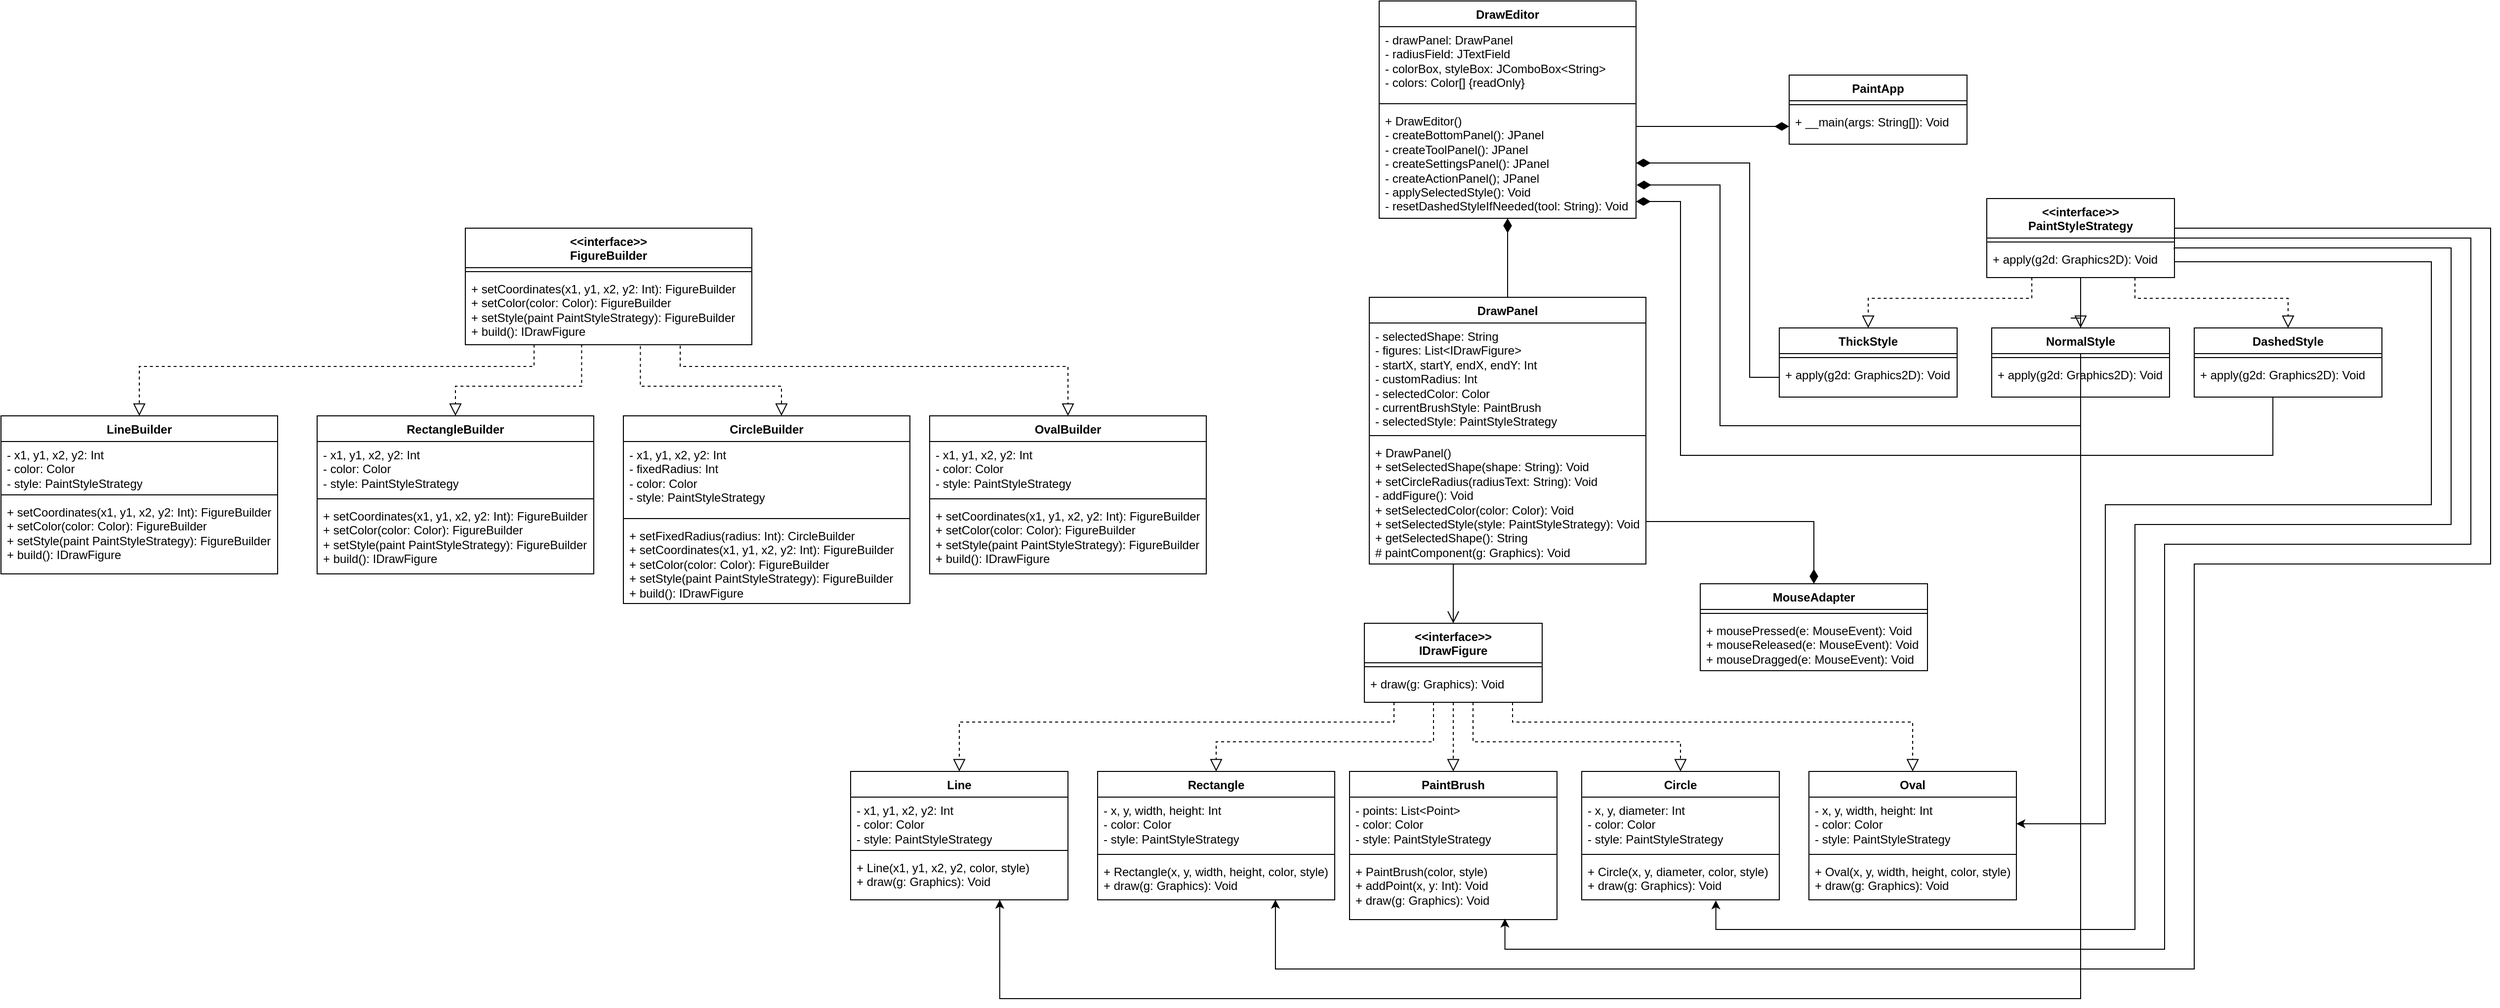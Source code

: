 <mxfile version="26.1.1">
  <diagram name="Page-1" id="bhdjwHQwWZ2KyJyDT0jV">
    <mxGraphModel dx="3033" dy="2291" grid="1" gridSize="10" guides="1" tooltips="1" connect="1" arrows="1" fold="1" page="1" pageScale="1" pageWidth="850" pageHeight="1100" background="none" math="0" shadow="0">
      <root>
        <mxCell id="0" />
        <mxCell id="1" parent="0" />
        <mxCell id="tiHIsYkmhOJf6O4F-qdP-38" style="edgeStyle=orthogonalEdgeStyle;rounded=0;orthogonalLoop=1;jettySize=auto;html=1;entryX=0.5;entryY=0;entryDx=0;entryDy=0;endArrow=none;endFill=1;endSize=12;startSize=12;startFill=1;startArrow=diamondThin;" parent="1" source="tiHIsYkmhOJf6O4F-qdP-1" target="tiHIsYkmhOJf6O4F-qdP-5" edge="1">
          <mxGeometry relative="1" as="geometry" />
        </mxCell>
        <mxCell id="r1LI-J7ZDgZvei0jcfJr-60" style="edgeStyle=orthogonalEdgeStyle;rounded=0;orthogonalLoop=1;jettySize=auto;html=1;entryX=0;entryY=0.5;entryDx=0;entryDy=0;endArrow=diamondThin;endFill=1;endSize=12;" edge="1" parent="1" source="tiHIsYkmhOJf6O4F-qdP-1" target="r1LI-J7ZDgZvei0jcfJr-59">
          <mxGeometry relative="1" as="geometry">
            <Array as="points">
              <mxPoint x="500" y="37" />
              <mxPoint x="500" y="37" />
            </Array>
          </mxGeometry>
        </mxCell>
        <mxCell id="tiHIsYkmhOJf6O4F-qdP-1" value="DrawEditor" style="swimlane;fontStyle=1;align=center;verticalAlign=top;childLayout=stackLayout;horizontal=1;startSize=26;horizontalStack=0;resizeParent=1;resizeParentMax=0;resizeLast=0;collapsible=1;marginBottom=0;whiteSpace=wrap;html=1;" parent="1" vertex="1">
          <mxGeometry x="205" y="-90" width="260" height="220" as="geometry" />
        </mxCell>
        <mxCell id="tiHIsYkmhOJf6O4F-qdP-2" value="- drawPanel: DrawPanel&lt;div&gt;- radiusField: JTextField&lt;/div&gt;&lt;div&gt;- colorBox, styleBox: JComboBox&amp;lt;String&amp;gt;&lt;/div&gt;&lt;div&gt;- colors: Color[] {readOnly}&lt;/div&gt;" style="text;strokeColor=none;fillColor=none;align=left;verticalAlign=top;spacingLeft=4;spacingRight=4;overflow=hidden;rotatable=0;points=[[0,0.5],[1,0.5]];portConstraint=eastwest;whiteSpace=wrap;html=1;" parent="tiHIsYkmhOJf6O4F-qdP-1" vertex="1">
          <mxGeometry y="26" width="260" height="74" as="geometry" />
        </mxCell>
        <mxCell id="tiHIsYkmhOJf6O4F-qdP-3" value="" style="line;strokeWidth=1;fillColor=none;align=left;verticalAlign=middle;spacingTop=-1;spacingLeft=3;spacingRight=3;rotatable=0;labelPosition=right;points=[];portConstraint=eastwest;strokeColor=inherit;" parent="tiHIsYkmhOJf6O4F-qdP-1" vertex="1">
          <mxGeometry y="100" width="260" height="8" as="geometry" />
        </mxCell>
        <mxCell id="tiHIsYkmhOJf6O4F-qdP-4" value="+ DrawEditor()&lt;div&gt;- createBottomPanel(): JPanel&lt;/div&gt;&lt;div&gt;- createToolPanel(): JPanel&lt;/div&gt;&lt;div&gt;- createSettingsPanel(): JPanel&lt;/div&gt;&lt;div&gt;- createActionPanel(); JPanel&lt;/div&gt;&lt;div&gt;- applySelectedStyle(): Void&lt;/div&gt;&lt;div&gt;- resetDashedStyleIfNeeded(tool: String): Void&lt;/div&gt;" style="text;strokeColor=none;fillColor=none;align=left;verticalAlign=top;spacingLeft=4;spacingRight=4;overflow=hidden;rotatable=0;points=[[0,0.5],[1,0.5]];portConstraint=eastwest;whiteSpace=wrap;html=1;" parent="tiHIsYkmhOJf6O4F-qdP-1" vertex="1">
          <mxGeometry y="108" width="260" height="112" as="geometry" />
        </mxCell>
        <mxCell id="tiHIsYkmhOJf6O4F-qdP-41" style="edgeStyle=orthogonalEdgeStyle;rounded=0;orthogonalLoop=1;jettySize=auto;html=1;entryX=0.5;entryY=0;entryDx=0;entryDy=0;endSize=10;endArrow=open;endFill=0;" parent="1" source="tiHIsYkmhOJf6O4F-qdP-5" target="tiHIsYkmhOJf6O4F-qdP-14" edge="1">
          <mxGeometry relative="1" as="geometry">
            <Array as="points">
              <mxPoint x="280" y="520" />
              <mxPoint x="280" y="520" />
            </Array>
          </mxGeometry>
        </mxCell>
        <mxCell id="tiHIsYkmhOJf6O4F-qdP-5" value="DrawPanel" style="swimlane;fontStyle=1;align=center;verticalAlign=top;childLayout=stackLayout;horizontal=1;startSize=26;horizontalStack=0;resizeParent=1;resizeParentMax=0;resizeLast=0;collapsible=1;marginBottom=0;whiteSpace=wrap;html=1;" parent="1" vertex="1">
          <mxGeometry x="195" y="210" width="280" height="270" as="geometry" />
        </mxCell>
        <mxCell id="tiHIsYkmhOJf6O4F-qdP-6" value="- selectedShape: String&lt;div&gt;- figures: List&amp;lt;IDrawFigure&amp;gt;&lt;/div&gt;&lt;div&gt;- startX,&amp;nbsp;&lt;span style=&quot;background-color: transparent; color: light-dark(rgb(0, 0, 0), rgb(255, 255, 255));&quot;&gt;startY,&amp;nbsp;&lt;/span&gt;&lt;span style=&quot;background-color: transparent; color: light-dark(rgb(0, 0, 0), rgb(255, 255, 255));&quot;&gt;endX,&lt;/span&gt;&lt;span style=&quot;background-color: transparent; color: light-dark(rgb(0, 0, 0), rgb(255, 255, 255));&quot;&gt;&amp;nbsp;endY: Int&lt;/span&gt;&lt;/div&gt;&lt;div&gt;- customRadius: Int&lt;/div&gt;&lt;div&gt;- selectedColor: Color&lt;/div&gt;&lt;div&gt;- currentBrushStyle: PaintBrush&lt;/div&gt;&lt;div&gt;- selectedStyle: PaintStyleStrategy&lt;/div&gt;" style="text;strokeColor=none;fillColor=none;align=left;verticalAlign=top;spacingLeft=4;spacingRight=4;overflow=hidden;rotatable=0;points=[[0,0.5],[1,0.5]];portConstraint=eastwest;whiteSpace=wrap;html=1;" parent="tiHIsYkmhOJf6O4F-qdP-5" vertex="1">
          <mxGeometry y="26" width="280" height="110" as="geometry" />
        </mxCell>
        <mxCell id="tiHIsYkmhOJf6O4F-qdP-7" value="" style="line;strokeWidth=1;fillColor=none;align=left;verticalAlign=middle;spacingTop=-1;spacingLeft=3;spacingRight=3;rotatable=0;labelPosition=right;points=[];portConstraint=eastwest;strokeColor=inherit;" parent="tiHIsYkmhOJf6O4F-qdP-5" vertex="1">
          <mxGeometry y="136" width="280" height="8" as="geometry" />
        </mxCell>
        <mxCell id="tiHIsYkmhOJf6O4F-qdP-8" value="+ DrawPanel()&lt;div&gt;+ setSelectedShape(shape: String): Void&lt;/div&gt;&lt;div&gt;+ setCircleRadius(radiusText: String): Void&lt;/div&gt;&lt;div&gt;- addFigure(): Void&lt;/div&gt;&lt;div&gt;+ setSelectedColor(color: Color): Void&lt;/div&gt;&lt;div&gt;+ setSelectedStyle(style: PaintStyleStrategy): Void&lt;/div&gt;&lt;div&gt;+ getSelectedShape(): String&lt;/div&gt;&lt;div&gt;# paintComponent(g: Graphics): Void&lt;/div&gt;" style="text;strokeColor=none;fillColor=none;align=left;verticalAlign=top;spacingLeft=4;spacingRight=4;overflow=hidden;rotatable=0;points=[[0,0.5],[1,0.5]];portConstraint=eastwest;whiteSpace=wrap;html=1;" parent="tiHIsYkmhOJf6O4F-qdP-5" vertex="1">
          <mxGeometry y="144" width="280" height="126" as="geometry" />
        </mxCell>
        <mxCell id="tiHIsYkmhOJf6O4F-qdP-10" value="MouseAdapter" style="swimlane;fontStyle=1;align=center;verticalAlign=top;childLayout=stackLayout;horizontal=1;startSize=26;horizontalStack=0;resizeParent=1;resizeParentMax=0;resizeLast=0;collapsible=1;marginBottom=0;whiteSpace=wrap;html=1;" parent="1" vertex="1">
          <mxGeometry x="530" y="500" width="230" height="88" as="geometry" />
        </mxCell>
        <mxCell id="tiHIsYkmhOJf6O4F-qdP-12" value="" style="line;strokeWidth=1;fillColor=none;align=left;verticalAlign=middle;spacingTop=-1;spacingLeft=3;spacingRight=3;rotatable=0;labelPosition=right;points=[];portConstraint=eastwest;strokeColor=inherit;" parent="tiHIsYkmhOJf6O4F-qdP-10" vertex="1">
          <mxGeometry y="26" width="230" height="8" as="geometry" />
        </mxCell>
        <mxCell id="tiHIsYkmhOJf6O4F-qdP-13" value="+ mousePressed(e: MouseEvent): Void&lt;div&gt;+ mouseReleased(e: MouseEvent)&lt;span style=&quot;background-color: transparent; color: light-dark(rgb(0, 0, 0), rgb(255, 255, 255));&quot;&gt;: Void&lt;/span&gt;&lt;/div&gt;&lt;div&gt;+ mouseDragged(e: MouseEvent): Void&lt;/div&gt;" style="text;strokeColor=none;fillColor=none;align=left;verticalAlign=top;spacingLeft=4;spacingRight=4;overflow=hidden;rotatable=0;points=[[0,0.5],[1,0.5]];portConstraint=eastwest;whiteSpace=wrap;html=1;" parent="tiHIsYkmhOJf6O4F-qdP-10" vertex="1">
          <mxGeometry y="34" width="230" height="54" as="geometry" />
        </mxCell>
        <mxCell id="tiHIsYkmhOJf6O4F-qdP-9" style="edgeStyle=orthogonalEdgeStyle;rounded=0;orthogonalLoop=1;jettySize=auto;html=1;endArrow=diamondThin;endFill=1;startSize=12;endSize=12;exitX=1;exitY=0.5;exitDx=0;exitDy=0;entryX=0.5;entryY=0;entryDx=0;entryDy=0;" parent="1" target="tiHIsYkmhOJf6O4F-qdP-10" edge="1" source="tiHIsYkmhOJf6O4F-qdP-8">
          <mxGeometry relative="1" as="geometry">
            <mxPoint x="480" y="388" as="targetPoint" />
            <mxPoint x="410" y="424" as="sourcePoint" />
            <Array as="points">
              <mxPoint x="645" y="437" />
            </Array>
          </mxGeometry>
        </mxCell>
        <mxCell id="tiHIsYkmhOJf6O4F-qdP-34" style="edgeStyle=orthogonalEdgeStyle;rounded=0;orthogonalLoop=1;jettySize=auto;html=1;entryX=0.5;entryY=0;entryDx=0;entryDy=0;endArrow=block;endFill=0;endSize=10;dashed=1;" parent="1" source="tiHIsYkmhOJf6O4F-qdP-14" target="tiHIsYkmhOJf6O4F-qdP-18" edge="1">
          <mxGeometry relative="1" as="geometry">
            <Array as="points">
              <mxPoint x="220" y="640" />
              <mxPoint x="-220" y="640" />
            </Array>
          </mxGeometry>
        </mxCell>
        <mxCell id="tiHIsYkmhOJf6O4F-qdP-35" style="edgeStyle=orthogonalEdgeStyle;rounded=0;orthogonalLoop=1;jettySize=auto;html=1;entryX=0.5;entryY=0;entryDx=0;entryDy=0;endArrow=block;endFill=0;endSize=10;dashed=1;" parent="1" source="tiHIsYkmhOJf6O4F-qdP-14" target="tiHIsYkmhOJf6O4F-qdP-22" edge="1">
          <mxGeometry relative="1" as="geometry">
            <Array as="points">
              <mxPoint x="260" y="660" />
              <mxPoint x="40" y="660" />
            </Array>
          </mxGeometry>
        </mxCell>
        <mxCell id="tiHIsYkmhOJf6O4F-qdP-36" style="edgeStyle=orthogonalEdgeStyle;rounded=0;orthogonalLoop=1;jettySize=auto;html=1;entryX=0.5;entryY=0;entryDx=0;entryDy=0;endArrow=block;endFill=0;endSize=10;dashed=1;" parent="1" source="tiHIsYkmhOJf6O4F-qdP-14" target="tiHIsYkmhOJf6O4F-qdP-26" edge="1">
          <mxGeometry relative="1" as="geometry">
            <Array as="points">
              <mxPoint x="300" y="660" />
              <mxPoint x="510" y="660" />
            </Array>
          </mxGeometry>
        </mxCell>
        <mxCell id="tiHIsYkmhOJf6O4F-qdP-37" style="edgeStyle=orthogonalEdgeStyle;rounded=0;orthogonalLoop=1;jettySize=auto;html=1;endArrow=block;endFill=0;endSize=10;dashed=1;entryX=0.5;entryY=0;entryDx=0;entryDy=0;" parent="1" source="tiHIsYkmhOJf6O4F-qdP-14" target="r1LI-J7ZDgZvei0jcfJr-1" edge="1">
          <mxGeometry relative="1" as="geometry">
            <Array as="points">
              <mxPoint x="340" y="640" />
              <mxPoint x="745" y="640" />
            </Array>
            <mxPoint x="590" y="680" as="targetPoint" />
          </mxGeometry>
        </mxCell>
        <mxCell id="r1LI-J7ZDgZvei0jcfJr-6" style="edgeStyle=orthogonalEdgeStyle;rounded=0;orthogonalLoop=1;jettySize=auto;html=1;dashed=1;endArrow=block;endFill=0;entryX=0.5;entryY=0;entryDx=0;entryDy=0;endSize=10;" edge="1" parent="1" source="tiHIsYkmhOJf6O4F-qdP-14" target="r1LI-J7ZDgZvei0jcfJr-7">
          <mxGeometry relative="1" as="geometry">
            <mxPoint x="280" y="880" as="targetPoint" />
          </mxGeometry>
        </mxCell>
        <mxCell id="tiHIsYkmhOJf6O4F-qdP-14" value="&amp;lt;&amp;lt;interface&amp;gt;&amp;gt;&lt;div&gt;IDrawFigure&lt;/div&gt;" style="swimlane;fontStyle=1;align=center;verticalAlign=top;childLayout=stackLayout;horizontal=1;startSize=40;horizontalStack=0;resizeParent=1;resizeParentMax=0;resizeLast=0;collapsible=1;marginBottom=0;whiteSpace=wrap;html=1;" parent="1" vertex="1">
          <mxGeometry x="190" y="540" width="180" height="80" as="geometry" />
        </mxCell>
        <mxCell id="tiHIsYkmhOJf6O4F-qdP-16" value="" style="line;strokeWidth=1;fillColor=none;align=left;verticalAlign=middle;spacingTop=-1;spacingLeft=3;spacingRight=3;rotatable=0;labelPosition=right;points=[];portConstraint=eastwest;strokeColor=inherit;" parent="tiHIsYkmhOJf6O4F-qdP-14" vertex="1">
          <mxGeometry y="40" width="180" height="8" as="geometry" />
        </mxCell>
        <mxCell id="tiHIsYkmhOJf6O4F-qdP-17" value="+ draw(g: Graphics): Void" style="text;strokeColor=none;fillColor=none;align=left;verticalAlign=top;spacingLeft=4;spacingRight=4;overflow=hidden;rotatable=0;points=[[0,0.5],[1,0.5]];portConstraint=eastwest;whiteSpace=wrap;html=1;" parent="tiHIsYkmhOJf6O4F-qdP-14" vertex="1">
          <mxGeometry y="48" width="180" height="32" as="geometry" />
        </mxCell>
        <mxCell id="tiHIsYkmhOJf6O4F-qdP-18" value="Line" style="swimlane;fontStyle=1;align=center;verticalAlign=top;childLayout=stackLayout;horizontal=1;startSize=26;horizontalStack=0;resizeParent=1;resizeParentMax=0;resizeLast=0;collapsible=1;marginBottom=0;whiteSpace=wrap;html=1;" parent="1" vertex="1">
          <mxGeometry x="-330" y="690" width="220" height="130" as="geometry" />
        </mxCell>
        <mxCell id="tiHIsYkmhOJf6O4F-qdP-19" value="- x1, y1, x2, y2: Int&lt;div&gt;- color: Color&lt;/div&gt;&lt;div&gt;- style: PaintStyleStrategy&lt;/div&gt;" style="text;strokeColor=none;fillColor=none;align=left;verticalAlign=top;spacingLeft=4;spacingRight=4;overflow=hidden;rotatable=0;points=[[0,0.5],[1,0.5]];portConstraint=eastwest;whiteSpace=wrap;html=1;" parent="tiHIsYkmhOJf6O4F-qdP-18" vertex="1">
          <mxGeometry y="26" width="220" height="50" as="geometry" />
        </mxCell>
        <mxCell id="tiHIsYkmhOJf6O4F-qdP-20" value="" style="line;strokeWidth=1;fillColor=none;align=left;verticalAlign=middle;spacingTop=-1;spacingLeft=3;spacingRight=3;rotatable=0;labelPosition=right;points=[];portConstraint=eastwest;strokeColor=inherit;" parent="tiHIsYkmhOJf6O4F-qdP-18" vertex="1">
          <mxGeometry y="76" width="220" height="8" as="geometry" />
        </mxCell>
        <mxCell id="tiHIsYkmhOJf6O4F-qdP-21" value="+ Line(x1, y1, x2, y2, color, style)&lt;div&gt;+ draw(g: Graphics): Void&lt;/div&gt;" style="text;strokeColor=none;fillColor=none;align=left;verticalAlign=top;spacingLeft=4;spacingRight=4;overflow=hidden;rotatable=0;points=[[0,0.5],[1,0.5]];portConstraint=eastwest;whiteSpace=wrap;html=1;" parent="tiHIsYkmhOJf6O4F-qdP-18" vertex="1">
          <mxGeometry y="84" width="220" height="46" as="geometry" />
        </mxCell>
        <mxCell id="tiHIsYkmhOJf6O4F-qdP-22" value="Rectangle" style="swimlane;fontStyle=1;align=center;verticalAlign=top;childLayout=stackLayout;horizontal=1;startSize=26;horizontalStack=0;resizeParent=1;resizeParentMax=0;resizeLast=0;collapsible=1;marginBottom=0;whiteSpace=wrap;html=1;" parent="1" vertex="1">
          <mxGeometry x="-80" y="690" width="240" height="130" as="geometry" />
        </mxCell>
        <mxCell id="tiHIsYkmhOJf6O4F-qdP-23" value="- x, y, width, height: Int&lt;div&gt;- color: Color&lt;/div&gt;&lt;div&gt;- style: PaintStyleStrategy&lt;/div&gt;" style="text;strokeColor=none;fillColor=none;align=left;verticalAlign=top;spacingLeft=4;spacingRight=4;overflow=hidden;rotatable=0;points=[[0,0.5],[1,0.5]];portConstraint=eastwest;whiteSpace=wrap;html=1;" parent="tiHIsYkmhOJf6O4F-qdP-22" vertex="1">
          <mxGeometry y="26" width="240" height="54" as="geometry" />
        </mxCell>
        <mxCell id="tiHIsYkmhOJf6O4F-qdP-24" value="" style="line;strokeWidth=1;fillColor=none;align=left;verticalAlign=middle;spacingTop=-1;spacingLeft=3;spacingRight=3;rotatable=0;labelPosition=right;points=[];portConstraint=eastwest;strokeColor=inherit;" parent="tiHIsYkmhOJf6O4F-qdP-22" vertex="1">
          <mxGeometry y="80" width="240" height="8" as="geometry" />
        </mxCell>
        <mxCell id="tiHIsYkmhOJf6O4F-qdP-25" value="+ Rectangle(x, y, width, height, color, style)&lt;div&gt;+ draw(g: Graphics): Void&lt;/div&gt;" style="text;strokeColor=none;fillColor=none;align=left;verticalAlign=top;spacingLeft=4;spacingRight=4;overflow=hidden;rotatable=0;points=[[0,0.5],[1,0.5]];portConstraint=eastwest;whiteSpace=wrap;html=1;" parent="tiHIsYkmhOJf6O4F-qdP-22" vertex="1">
          <mxGeometry y="88" width="240" height="42" as="geometry" />
        </mxCell>
        <mxCell id="tiHIsYkmhOJf6O4F-qdP-26" value="Circle" style="swimlane;fontStyle=1;align=center;verticalAlign=top;childLayout=stackLayout;horizontal=1;startSize=26;horizontalStack=0;resizeParent=1;resizeParentMax=0;resizeLast=0;collapsible=1;marginBottom=0;whiteSpace=wrap;html=1;" parent="1" vertex="1">
          <mxGeometry x="410" y="690" width="200" height="130" as="geometry" />
        </mxCell>
        <mxCell id="tiHIsYkmhOJf6O4F-qdP-27" value="- x, y, diameter: Int&lt;div&gt;&lt;div&gt;- color: Color&lt;/div&gt;&lt;div&gt;- style: PaintStyleStrategy&lt;/div&gt;&lt;/div&gt;" style="text;strokeColor=none;fillColor=none;align=left;verticalAlign=top;spacingLeft=4;spacingRight=4;overflow=hidden;rotatable=0;points=[[0,0.5],[1,0.5]];portConstraint=eastwest;whiteSpace=wrap;html=1;" parent="tiHIsYkmhOJf6O4F-qdP-26" vertex="1">
          <mxGeometry y="26" width="200" height="54" as="geometry" />
        </mxCell>
        <mxCell id="tiHIsYkmhOJf6O4F-qdP-28" value="" style="line;strokeWidth=1;fillColor=none;align=left;verticalAlign=middle;spacingTop=-1;spacingLeft=3;spacingRight=3;rotatable=0;labelPosition=right;points=[];portConstraint=eastwest;strokeColor=inherit;" parent="tiHIsYkmhOJf6O4F-qdP-26" vertex="1">
          <mxGeometry y="80" width="200" height="8" as="geometry" />
        </mxCell>
        <mxCell id="tiHIsYkmhOJf6O4F-qdP-29" value="+ Circle(x, y, diameter, color, style)&lt;div&gt;+ draw(g: Graphics): Void&lt;/div&gt;" style="text;strokeColor=none;fillColor=none;align=left;verticalAlign=top;spacingLeft=4;spacingRight=4;overflow=hidden;rotatable=0;points=[[0,0.5],[1,0.5]];portConstraint=eastwest;whiteSpace=wrap;html=1;" parent="tiHIsYkmhOJf6O4F-qdP-26" vertex="1">
          <mxGeometry y="88" width="200" height="42" as="geometry" />
        </mxCell>
        <mxCell id="r1LI-J7ZDgZvei0jcfJr-1" value="Oval" style="swimlane;fontStyle=1;align=center;verticalAlign=top;childLayout=stackLayout;horizontal=1;startSize=26;horizontalStack=0;resizeParent=1;resizeParentMax=0;resizeLast=0;collapsible=1;marginBottom=0;whiteSpace=wrap;html=1;" vertex="1" parent="1">
          <mxGeometry x="640" y="690" width="210" height="130" as="geometry" />
        </mxCell>
        <mxCell id="r1LI-J7ZDgZvei0jcfJr-2" value="- x, y, width, height: Int&lt;div&gt;&lt;div&gt;- color: Color&lt;/div&gt;&lt;div&gt;- style: PaintStyleStrategy&lt;/div&gt;&lt;/div&gt;" style="text;strokeColor=none;fillColor=none;align=left;verticalAlign=top;spacingLeft=4;spacingRight=4;overflow=hidden;rotatable=0;points=[[0,0.5],[1,0.5]];portConstraint=eastwest;whiteSpace=wrap;html=1;" vertex="1" parent="r1LI-J7ZDgZvei0jcfJr-1">
          <mxGeometry y="26" width="210" height="54" as="geometry" />
        </mxCell>
        <mxCell id="r1LI-J7ZDgZvei0jcfJr-3" value="" style="line;strokeWidth=1;fillColor=none;align=left;verticalAlign=middle;spacingTop=-1;spacingLeft=3;spacingRight=3;rotatable=0;labelPosition=right;points=[];portConstraint=eastwest;strokeColor=inherit;" vertex="1" parent="r1LI-J7ZDgZvei0jcfJr-1">
          <mxGeometry y="80" width="210" height="8" as="geometry" />
        </mxCell>
        <mxCell id="r1LI-J7ZDgZvei0jcfJr-4" value="+ Oval(x, y, width, height, color, style)&lt;br&gt;&lt;div&gt;+ draw(g: Graphics): Void&lt;/div&gt;" style="text;strokeColor=none;fillColor=none;align=left;verticalAlign=top;spacingLeft=4;spacingRight=4;overflow=hidden;rotatable=0;points=[[0,0.5],[1,0.5]];portConstraint=eastwest;whiteSpace=wrap;html=1;" vertex="1" parent="r1LI-J7ZDgZvei0jcfJr-1">
          <mxGeometry y="88" width="210" height="42" as="geometry" />
        </mxCell>
        <mxCell id="r1LI-J7ZDgZvei0jcfJr-7" value="PaintBrush" style="swimlane;fontStyle=1;align=center;verticalAlign=top;childLayout=stackLayout;horizontal=1;startSize=26;horizontalStack=0;resizeParent=1;resizeParentMax=0;resizeLast=0;collapsible=1;marginBottom=0;whiteSpace=wrap;html=1;" vertex="1" parent="1">
          <mxGeometry x="175" y="690" width="210" height="150" as="geometry" />
        </mxCell>
        <mxCell id="r1LI-J7ZDgZvei0jcfJr-8" value="- points: List&amp;lt;Point&amp;gt;&lt;div&gt;&lt;div&gt;- color: Color&lt;/div&gt;&lt;div&gt;- style: PaintStyleStrategy&lt;/div&gt;&lt;/div&gt;" style="text;strokeColor=none;fillColor=none;align=left;verticalAlign=top;spacingLeft=4;spacingRight=4;overflow=hidden;rotatable=0;points=[[0,0.5],[1,0.5]];portConstraint=eastwest;whiteSpace=wrap;html=1;" vertex="1" parent="r1LI-J7ZDgZvei0jcfJr-7">
          <mxGeometry y="26" width="210" height="54" as="geometry" />
        </mxCell>
        <mxCell id="r1LI-J7ZDgZvei0jcfJr-9" value="" style="line;strokeWidth=1;fillColor=none;align=left;verticalAlign=middle;spacingTop=-1;spacingLeft=3;spacingRight=3;rotatable=0;labelPosition=right;points=[];portConstraint=eastwest;strokeColor=inherit;" vertex="1" parent="r1LI-J7ZDgZvei0jcfJr-7">
          <mxGeometry y="80" width="210" height="8" as="geometry" />
        </mxCell>
        <mxCell id="r1LI-J7ZDgZvei0jcfJr-10" value="+ PaintBrush(color, style)&lt;div&gt;+ addPoint(x, y: Int): Void&lt;br&gt;&lt;div&gt;+ draw(g: Graphics): Void&lt;/div&gt;&lt;/div&gt;" style="text;strokeColor=none;fillColor=none;align=left;verticalAlign=top;spacingLeft=4;spacingRight=4;overflow=hidden;rotatable=0;points=[[0,0.5],[1,0.5]];portConstraint=eastwest;whiteSpace=wrap;html=1;" vertex="1" parent="r1LI-J7ZDgZvei0jcfJr-7">
          <mxGeometry y="88" width="210" height="62" as="geometry" />
        </mxCell>
        <mxCell id="r1LI-J7ZDgZvei0jcfJr-11" style="edgeStyle=orthogonalEdgeStyle;rounded=0;orthogonalLoop=1;jettySize=auto;html=1;entryX=0.5;entryY=0;entryDx=0;entryDy=0;endArrow=block;endFill=0;endSize=10;dashed=1;exitX=0.24;exitY=0.998;exitDx=0;exitDy=0;exitPerimeter=0;" edge="1" parent="1" source="r1LI-J7ZDgZvei0jcfJr-17" target="r1LI-J7ZDgZvei0jcfJr-18">
          <mxGeometry relative="1" as="geometry">
            <Array as="points">
              <mxPoint x="-650" y="280" />
              <mxPoint x="-1050" y="280" />
            </Array>
          </mxGeometry>
        </mxCell>
        <mxCell id="r1LI-J7ZDgZvei0jcfJr-12" style="edgeStyle=orthogonalEdgeStyle;rounded=0;orthogonalLoop=1;jettySize=auto;html=1;entryX=0.5;entryY=0;entryDx=0;entryDy=0;endArrow=block;endFill=0;endSize=10;dashed=1;exitX=0.406;exitY=0.995;exitDx=0;exitDy=0;exitPerimeter=0;" edge="1" parent="1" source="r1LI-J7ZDgZvei0jcfJr-17" target="r1LI-J7ZDgZvei0jcfJr-22">
          <mxGeometry relative="1" as="geometry">
            <Array as="points">
              <mxPoint x="-602" y="300" />
              <mxPoint x="-730" y="300" />
            </Array>
            <mxPoint x="-493" y="270" as="sourcePoint" />
          </mxGeometry>
        </mxCell>
        <mxCell id="r1LI-J7ZDgZvei0jcfJr-13" style="edgeStyle=orthogonalEdgeStyle;rounded=0;orthogonalLoop=1;jettySize=auto;html=1;entryX=0.5;entryY=0;entryDx=0;entryDy=0;endArrow=block;endFill=0;endSize=10;dashed=1;exitX=0.75;exitY=1.015;exitDx=0;exitDy=0;exitPerimeter=0;" edge="1" parent="1" source="r1LI-J7ZDgZvei0jcfJr-17" target="r1LI-J7ZDgZvei0jcfJr-26">
          <mxGeometry relative="1" as="geometry">
            <Array as="points">
              <mxPoint x="-502" y="280" />
              <mxPoint x="-110" y="280" />
            </Array>
          </mxGeometry>
        </mxCell>
        <mxCell id="r1LI-J7ZDgZvei0jcfJr-14" style="edgeStyle=orthogonalEdgeStyle;rounded=0;orthogonalLoop=1;jettySize=auto;html=1;dashed=1;endArrow=block;endFill=0;endSize=10;exitX=0.611;exitY=1.019;exitDx=0;exitDy=0;exitPerimeter=0;" edge="1" parent="1" source="r1LI-J7ZDgZvei0jcfJr-17" target="r1LI-J7ZDgZvei0jcfJr-30">
          <mxGeometry relative="1" as="geometry">
            <mxPoint x="-520" y="560" as="targetPoint" />
            <Array as="points">
              <mxPoint x="-543" y="300" />
              <mxPoint x="-400" y="300" />
            </Array>
          </mxGeometry>
        </mxCell>
        <mxCell id="r1LI-J7ZDgZvei0jcfJr-15" value="&amp;lt;&amp;lt;interface&amp;gt;&amp;gt;&lt;div&gt;FigureBuilder&lt;/div&gt;" style="swimlane;fontStyle=1;align=center;verticalAlign=top;childLayout=stackLayout;horizontal=1;startSize=40;horizontalStack=0;resizeParent=1;resizeParentMax=0;resizeLast=0;collapsible=1;marginBottom=0;whiteSpace=wrap;html=1;" vertex="1" parent="1">
          <mxGeometry x="-720" y="140" width="290" height="118" as="geometry" />
        </mxCell>
        <mxCell id="r1LI-J7ZDgZvei0jcfJr-16" value="" style="line;strokeWidth=1;fillColor=none;align=left;verticalAlign=middle;spacingTop=-1;spacingLeft=3;spacingRight=3;rotatable=0;labelPosition=right;points=[];portConstraint=eastwest;strokeColor=inherit;" vertex="1" parent="r1LI-J7ZDgZvei0jcfJr-15">
          <mxGeometry y="40" width="290" height="8" as="geometry" />
        </mxCell>
        <mxCell id="r1LI-J7ZDgZvei0jcfJr-17" value="+ setCoordinates(x1, y1, x2, y2: Int): FigureBuilder&lt;div&gt;+ setColor(color: Color): FigureBuilder&lt;/div&gt;&lt;div&gt;+ setStyle(paint PaintStyleStrategy): FigureBuilder&lt;/div&gt;&lt;div&gt;+ build(): IDrawFigure&lt;/div&gt;" style="text;strokeColor=none;fillColor=none;align=left;verticalAlign=top;spacingLeft=4;spacingRight=4;overflow=hidden;rotatable=0;points=[[0,0.5],[1,0.5]];portConstraint=eastwest;whiteSpace=wrap;html=1;" vertex="1" parent="r1LI-J7ZDgZvei0jcfJr-15">
          <mxGeometry y="48" width="290" height="70" as="geometry" />
        </mxCell>
        <mxCell id="r1LI-J7ZDgZvei0jcfJr-18" value="LineBuilder" style="swimlane;fontStyle=1;align=center;verticalAlign=top;childLayout=stackLayout;horizontal=1;startSize=26;horizontalStack=0;resizeParent=1;resizeParentMax=0;resizeLast=0;collapsible=1;marginBottom=0;whiteSpace=wrap;html=1;" vertex="1" parent="1">
          <mxGeometry x="-1190" y="330" width="280" height="160" as="geometry" />
        </mxCell>
        <mxCell id="r1LI-J7ZDgZvei0jcfJr-19" value="- x1, y1, x2, y2: Int&lt;div&gt;- color: Color&lt;/div&gt;&lt;div&gt;- style: PaintStyleStrategy&lt;/div&gt;" style="text;strokeColor=none;fillColor=none;align=left;verticalAlign=top;spacingLeft=4;spacingRight=4;overflow=hidden;rotatable=0;points=[[0,0.5],[1,0.5]];portConstraint=eastwest;whiteSpace=wrap;html=1;" vertex="1" parent="r1LI-J7ZDgZvei0jcfJr-18">
          <mxGeometry y="26" width="280" height="50" as="geometry" />
        </mxCell>
        <mxCell id="r1LI-J7ZDgZvei0jcfJr-20" value="" style="line;strokeWidth=1;fillColor=none;align=left;verticalAlign=middle;spacingTop=-1;spacingLeft=3;spacingRight=3;rotatable=0;labelPosition=right;points=[];portConstraint=eastwest;strokeColor=inherit;" vertex="1" parent="r1LI-J7ZDgZvei0jcfJr-18">
          <mxGeometry y="76" width="280" height="8" as="geometry" />
        </mxCell>
        <mxCell id="r1LI-J7ZDgZvei0jcfJr-21" value="+ setCoordinates(x1, y1, x2, y2: Int): FigureBuilder&lt;div&gt;+ setColor(color: Color): FigureBuilder&lt;/div&gt;&lt;div&gt;+ setStyle(paint PaintStyleStrategy): FigureBuilder&lt;/div&gt;&lt;div&gt;+ build(): IDrawFigure&lt;/div&gt;" style="text;strokeColor=none;fillColor=none;align=left;verticalAlign=top;spacingLeft=4;spacingRight=4;overflow=hidden;rotatable=0;points=[[0,0.5],[1,0.5]];portConstraint=eastwest;whiteSpace=wrap;html=1;" vertex="1" parent="r1LI-J7ZDgZvei0jcfJr-18">
          <mxGeometry y="84" width="280" height="76" as="geometry" />
        </mxCell>
        <mxCell id="r1LI-J7ZDgZvei0jcfJr-22" value="RectangleBuilder" style="swimlane;fontStyle=1;align=center;verticalAlign=top;childLayout=stackLayout;horizontal=1;startSize=26;horizontalStack=0;resizeParent=1;resizeParentMax=0;resizeLast=0;collapsible=1;marginBottom=0;whiteSpace=wrap;html=1;" vertex="1" parent="1">
          <mxGeometry x="-870" y="330" width="280" height="160" as="geometry" />
        </mxCell>
        <mxCell id="r1LI-J7ZDgZvei0jcfJr-23" value="- x1, y1, x2, y2: Int&lt;div&gt;- color: Color&lt;/div&gt;&lt;div&gt;- style: PaintStyleStrategy&lt;/div&gt;" style="text;strokeColor=none;fillColor=none;align=left;verticalAlign=top;spacingLeft=4;spacingRight=4;overflow=hidden;rotatable=0;points=[[0,0.5],[1,0.5]];portConstraint=eastwest;whiteSpace=wrap;html=1;" vertex="1" parent="r1LI-J7ZDgZvei0jcfJr-22">
          <mxGeometry y="26" width="280" height="54" as="geometry" />
        </mxCell>
        <mxCell id="r1LI-J7ZDgZvei0jcfJr-24" value="" style="line;strokeWidth=1;fillColor=none;align=left;verticalAlign=middle;spacingTop=-1;spacingLeft=3;spacingRight=3;rotatable=0;labelPosition=right;points=[];portConstraint=eastwest;strokeColor=inherit;" vertex="1" parent="r1LI-J7ZDgZvei0jcfJr-22">
          <mxGeometry y="80" width="280" height="8" as="geometry" />
        </mxCell>
        <mxCell id="r1LI-J7ZDgZvei0jcfJr-25" value="+ setCoordinates(x1, y1, x2, y2: Int): FigureBuilder&lt;div&gt;+ setColor(color: Color): FigureBuilder&lt;/div&gt;&lt;div&gt;+ setStyle(paint PaintStyleStrategy): FigureBuilder&lt;/div&gt;&lt;div&gt;+ build(): IDrawFigure&lt;/div&gt;" style="text;strokeColor=none;fillColor=none;align=left;verticalAlign=top;spacingLeft=4;spacingRight=4;overflow=hidden;rotatable=0;points=[[0,0.5],[1,0.5]];portConstraint=eastwest;whiteSpace=wrap;html=1;" vertex="1" parent="r1LI-J7ZDgZvei0jcfJr-22">
          <mxGeometry y="88" width="280" height="72" as="geometry" />
        </mxCell>
        <mxCell id="r1LI-J7ZDgZvei0jcfJr-26" value="OvalBuilder" style="swimlane;fontStyle=1;align=center;verticalAlign=top;childLayout=stackLayout;horizontal=1;startSize=26;horizontalStack=0;resizeParent=1;resizeParentMax=0;resizeLast=0;collapsible=1;marginBottom=0;whiteSpace=wrap;html=1;" vertex="1" parent="1">
          <mxGeometry x="-250" y="330" width="280" height="160" as="geometry" />
        </mxCell>
        <mxCell id="r1LI-J7ZDgZvei0jcfJr-27" value="- x1, y1, x2, y2: Int&lt;div&gt;- color: Color&lt;/div&gt;&lt;div&gt;- style: PaintStyleStrategy&lt;/div&gt;" style="text;strokeColor=none;fillColor=none;align=left;verticalAlign=top;spacingLeft=4;spacingRight=4;overflow=hidden;rotatable=0;points=[[0,0.5],[1,0.5]];portConstraint=eastwest;whiteSpace=wrap;html=1;" vertex="1" parent="r1LI-J7ZDgZvei0jcfJr-26">
          <mxGeometry y="26" width="280" height="54" as="geometry" />
        </mxCell>
        <mxCell id="r1LI-J7ZDgZvei0jcfJr-28" value="" style="line;strokeWidth=1;fillColor=none;align=left;verticalAlign=middle;spacingTop=-1;spacingLeft=3;spacingRight=3;rotatable=0;labelPosition=right;points=[];portConstraint=eastwest;strokeColor=inherit;" vertex="1" parent="r1LI-J7ZDgZvei0jcfJr-26">
          <mxGeometry y="80" width="280" height="8" as="geometry" />
        </mxCell>
        <mxCell id="r1LI-J7ZDgZvei0jcfJr-29" value="+ setCoordinates(x1, y1, x2, y2: Int): FigureBuilder&lt;div&gt;+ setColor(color: Color): FigureBuilder&lt;/div&gt;&lt;div&gt;+ setStyle(paint PaintStyleStrategy): FigureBuilder&lt;/div&gt;&lt;div&gt;+ build(): IDrawFigure&lt;/div&gt;" style="text;strokeColor=none;fillColor=none;align=left;verticalAlign=top;spacingLeft=4;spacingRight=4;overflow=hidden;rotatable=0;points=[[0,0.5],[1,0.5]];portConstraint=eastwest;whiteSpace=wrap;html=1;" vertex="1" parent="r1LI-J7ZDgZvei0jcfJr-26">
          <mxGeometry y="88" width="280" height="72" as="geometry" />
        </mxCell>
        <mxCell id="r1LI-J7ZDgZvei0jcfJr-30" value="CircleBuilder" style="swimlane;fontStyle=1;align=center;verticalAlign=top;childLayout=stackLayout;horizontal=1;startSize=26;horizontalStack=0;resizeParent=1;resizeParentMax=0;resizeLast=0;collapsible=1;marginBottom=0;whiteSpace=wrap;html=1;" vertex="1" parent="1">
          <mxGeometry x="-560" y="330" width="290" height="190" as="geometry" />
        </mxCell>
        <mxCell id="r1LI-J7ZDgZvei0jcfJr-31" value="- x1, y1, x2, y2: Int&lt;div&gt;- fixedRadius: Int&lt;br&gt;&lt;div&gt;&lt;div&gt;- color: Color&lt;/div&gt;&lt;div&gt;- style: PaintStyleStrategy&lt;/div&gt;&lt;/div&gt;&lt;/div&gt;" style="text;strokeColor=none;fillColor=none;align=left;verticalAlign=top;spacingLeft=4;spacingRight=4;overflow=hidden;rotatable=0;points=[[0,0.5],[1,0.5]];portConstraint=eastwest;whiteSpace=wrap;html=1;" vertex="1" parent="r1LI-J7ZDgZvei0jcfJr-30">
          <mxGeometry y="26" width="290" height="74" as="geometry" />
        </mxCell>
        <mxCell id="r1LI-J7ZDgZvei0jcfJr-32" value="" style="line;strokeWidth=1;fillColor=none;align=left;verticalAlign=middle;spacingTop=-1;spacingLeft=3;spacingRight=3;rotatable=0;labelPosition=right;points=[];portConstraint=eastwest;strokeColor=inherit;" vertex="1" parent="r1LI-J7ZDgZvei0jcfJr-30">
          <mxGeometry y="100" width="290" height="8" as="geometry" />
        </mxCell>
        <mxCell id="r1LI-J7ZDgZvei0jcfJr-33" value="&lt;div&gt;+ setFixedRadius(radius: Int): CircleBuilder&lt;/div&gt;+ setCoordinates(x1, y1, x2, y2: Int): FigureBuilder&lt;div&gt;+ setColor(color: Color): FigureBuilder&lt;/div&gt;&lt;div&gt;+ setStyle(paint PaintStyleStrategy): FigureBuilder&lt;/div&gt;&lt;div&gt;+ build(): IDrawFigure&lt;/div&gt;" style="text;strokeColor=none;fillColor=none;align=left;verticalAlign=top;spacingLeft=4;spacingRight=4;overflow=hidden;rotatable=0;points=[[0,0.5],[1,0.5]];portConstraint=eastwest;whiteSpace=wrap;html=1;" vertex="1" parent="r1LI-J7ZDgZvei0jcfJr-30">
          <mxGeometry y="108" width="290" height="82" as="geometry" />
        </mxCell>
        <mxCell id="r1LI-J7ZDgZvei0jcfJr-34" style="edgeStyle=orthogonalEdgeStyle;rounded=0;orthogonalLoop=1;jettySize=auto;html=1;entryX=0.5;entryY=0;entryDx=0;entryDy=0;endArrow=block;endFill=0;endSize=10;dashed=1;exitX=0.24;exitY=0.998;exitDx=0;exitDy=0;exitPerimeter=0;" edge="1" parent="1" source="r1LI-J7ZDgZvei0jcfJr-40" target="r1LI-J7ZDgZvei0jcfJr-41">
          <mxGeometry relative="1" as="geometry">
            <Array as="points">
              <mxPoint x="830" y="211" />
              <mxPoint x="430" y="211" />
            </Array>
          </mxGeometry>
        </mxCell>
        <mxCell id="r1LI-J7ZDgZvei0jcfJr-35" style="edgeStyle=orthogonalEdgeStyle;rounded=0;orthogonalLoop=1;jettySize=auto;html=1;entryX=0.5;entryY=0;entryDx=0;entryDy=0;endArrow=block;endFill=0;endSize=10;dashed=1;exitX=0.5;exitY=1;exitDx=0;exitDy=0;" edge="1" parent="1" source="r1LI-J7ZDgZvei0jcfJr-38" target="r1LI-J7ZDgZvei0jcfJr-45">
          <mxGeometry relative="1" as="geometry">
            <Array as="points">
              <mxPoint x="905" y="231" />
              <mxPoint x="750" y="231" />
            </Array>
            <mxPoint x="987" y="201" as="sourcePoint" />
          </mxGeometry>
        </mxCell>
        <mxCell id="r1LI-J7ZDgZvei0jcfJr-37" style="edgeStyle=orthogonalEdgeStyle;rounded=0;orthogonalLoop=1;jettySize=auto;html=1;dashed=1;endArrow=block;endFill=0;endSize=10;entryX=0.5;entryY=0;entryDx=0;entryDy=0;" edge="1" parent="1" source="r1LI-J7ZDgZvei0jcfJr-40" target="r1LI-J7ZDgZvei0jcfJr-53">
          <mxGeometry relative="1" as="geometry">
            <mxPoint x="960" y="491" as="targetPoint" />
            <Array as="points">
              <mxPoint x="970" y="211" />
              <mxPoint x="1125" y="211" />
            </Array>
            <mxPoint x="970" y="191" as="sourcePoint" />
          </mxGeometry>
        </mxCell>
        <mxCell id="r1LI-J7ZDgZvei0jcfJr-65" style="edgeStyle=orthogonalEdgeStyle;rounded=0;orthogonalLoop=1;jettySize=auto;html=1;entryX=1;entryY=0.5;entryDx=0;entryDy=0;exitX=1;exitY=0.5;exitDx=0;exitDy=0;" edge="1" parent="1" source="r1LI-J7ZDgZvei0jcfJr-40" target="r1LI-J7ZDgZvei0jcfJr-2">
          <mxGeometry relative="1" as="geometry">
            <mxPoint x="1350" y="450" as="targetPoint" />
            <Array as="points">
              <mxPoint x="1270" y="174" />
              <mxPoint x="1270" y="420" />
              <mxPoint x="940" y="420" />
              <mxPoint x="940" y="743" />
            </Array>
          </mxGeometry>
        </mxCell>
        <mxCell id="r1LI-J7ZDgZvei0jcfJr-71" style="edgeStyle=orthogonalEdgeStyle;rounded=0;orthogonalLoop=1;jettySize=auto;html=1;entryX=0.749;entryY=0.984;entryDx=0;entryDy=0;entryPerimeter=0;" edge="1" parent="1" source="r1LI-J7ZDgZvei0jcfJr-38" target="r1LI-J7ZDgZvei0jcfJr-10">
          <mxGeometry relative="1" as="geometry">
            <mxPoint x="1050" y="890" as="targetPoint" />
            <Array as="points">
              <mxPoint x="1310" y="150" />
              <mxPoint x="1310" y="460" />
              <mxPoint x="1000" y="460" />
              <mxPoint x="1000" y="870" />
              <mxPoint x="332" y="870" />
            </Array>
          </mxGeometry>
        </mxCell>
        <mxCell id="r1LI-J7ZDgZvei0jcfJr-72" style="edgeStyle=orthogonalEdgeStyle;rounded=0;orthogonalLoop=1;jettySize=auto;html=1;entryX=0.75;entryY=0.998;entryDx=0;entryDy=0;entryPerimeter=0;" edge="1" parent="1" source="r1LI-J7ZDgZvei0jcfJr-38" target="tiHIsYkmhOJf6O4F-qdP-25">
          <mxGeometry relative="1" as="geometry">
            <mxPoint x="480" y="930" as="targetPoint" />
            <Array as="points">
              <mxPoint x="1330" y="140" />
              <mxPoint x="1330" y="480" />
              <mxPoint x="1030" y="480" />
              <mxPoint x="1030" y="890" />
              <mxPoint x="100" y="890" />
            </Array>
          </mxGeometry>
        </mxCell>
        <mxCell id="r1LI-J7ZDgZvei0jcfJr-73" style="edgeStyle=orthogonalEdgeStyle;rounded=0;orthogonalLoop=1;jettySize=auto;html=1;entryX=0.686;entryY=0.998;entryDx=0;entryDy=0;entryPerimeter=0;" edge="1" parent="1" source="r1LI-J7ZDgZvei0jcfJr-38" target="tiHIsYkmhOJf6O4F-qdP-21">
          <mxGeometry relative="1" as="geometry">
            <mxPoint x="-130" y="860" as="targetPoint" />
            <Array as="points">
              <mxPoint x="915" y="920" />
              <mxPoint x="-179" y="920" />
            </Array>
          </mxGeometry>
        </mxCell>
        <mxCell id="r1LI-J7ZDgZvei0jcfJr-38" value="&amp;lt;&amp;lt;interface&amp;gt;&amp;gt;&lt;div&gt;PaintStyleStrategy&lt;/div&gt;" style="swimlane;fontStyle=1;align=center;verticalAlign=top;childLayout=stackLayout;horizontal=1;startSize=40;horizontalStack=0;resizeParent=1;resizeParentMax=0;resizeLast=0;collapsible=1;marginBottom=0;whiteSpace=wrap;html=1;" vertex="1" parent="1">
          <mxGeometry x="820" y="110" width="190" height="80" as="geometry" />
        </mxCell>
        <mxCell id="r1LI-J7ZDgZvei0jcfJr-39" value="" style="line;strokeWidth=1;fillColor=none;align=left;verticalAlign=middle;spacingTop=-1;spacingLeft=3;spacingRight=3;rotatable=0;labelPosition=right;points=[];portConstraint=eastwest;strokeColor=inherit;" vertex="1" parent="r1LI-J7ZDgZvei0jcfJr-38">
          <mxGeometry y="40" width="190" height="8" as="geometry" />
        </mxCell>
        <mxCell id="r1LI-J7ZDgZvei0jcfJr-40" value="+ apply(g2d: Graphics2D): Void" style="text;strokeColor=none;fillColor=none;align=left;verticalAlign=top;spacingLeft=4;spacingRight=4;overflow=hidden;rotatable=0;points=[[0,0.5],[1,0.5]];portConstraint=eastwest;whiteSpace=wrap;html=1;" vertex="1" parent="r1LI-J7ZDgZvei0jcfJr-38">
          <mxGeometry y="48" width="190" height="32" as="geometry" />
        </mxCell>
        <mxCell id="r1LI-J7ZDgZvei0jcfJr-61" style="edgeStyle=orthogonalEdgeStyle;rounded=0;orthogonalLoop=1;jettySize=auto;html=1;entryX=1;entryY=0.5;entryDx=0;entryDy=0;endArrow=diamondThin;endFill=1;endSize=12;" edge="1" parent="1" source="r1LI-J7ZDgZvei0jcfJr-41" target="tiHIsYkmhOJf6O4F-qdP-4">
          <mxGeometry relative="1" as="geometry">
            <Array as="points">
              <mxPoint x="580" y="291" />
              <mxPoint x="580" y="74" />
            </Array>
          </mxGeometry>
        </mxCell>
        <mxCell id="r1LI-J7ZDgZvei0jcfJr-41" value="ThickStyle" style="swimlane;fontStyle=1;align=center;verticalAlign=top;childLayout=stackLayout;horizontal=1;startSize=26;horizontalStack=0;resizeParent=1;resizeParentMax=0;resizeLast=0;collapsible=1;marginBottom=0;whiteSpace=wrap;html=1;" vertex="1" parent="1">
          <mxGeometry x="610" y="241" width="180" height="70" as="geometry" />
        </mxCell>
        <mxCell id="r1LI-J7ZDgZvei0jcfJr-43" value="" style="line;strokeWidth=1;fillColor=none;align=left;verticalAlign=middle;spacingTop=-1;spacingLeft=3;spacingRight=3;rotatable=0;labelPosition=right;points=[];portConstraint=eastwest;strokeColor=inherit;" vertex="1" parent="r1LI-J7ZDgZvei0jcfJr-41">
          <mxGeometry y="26" width="180" height="8" as="geometry" />
        </mxCell>
        <mxCell id="r1LI-J7ZDgZvei0jcfJr-44" value="+ apply(g2d: Graphics2D): Void" style="text;strokeColor=none;fillColor=none;align=left;verticalAlign=top;spacingLeft=4;spacingRight=4;overflow=hidden;rotatable=0;points=[[0,0.5],[1,0.5]];portConstraint=eastwest;whiteSpace=wrap;html=1;" vertex="1" parent="r1LI-J7ZDgZvei0jcfJr-41">
          <mxGeometry y="34" width="180" height="36" as="geometry" />
        </mxCell>
        <mxCell id="r1LI-J7ZDgZvei0jcfJr-45" value="NormalStyle" style="swimlane;fontStyle=1;align=center;verticalAlign=top;childLayout=stackLayout;horizontal=1;startSize=26;horizontalStack=0;resizeParent=1;resizeParentMax=0;resizeLast=0;collapsible=1;marginBottom=0;whiteSpace=wrap;html=1;" vertex="1" parent="1">
          <mxGeometry x="825" y="241" width="180" height="70" as="geometry" />
        </mxCell>
        <mxCell id="r1LI-J7ZDgZvei0jcfJr-47" value="" style="line;strokeWidth=1;fillColor=none;align=left;verticalAlign=middle;spacingTop=-1;spacingLeft=3;spacingRight=3;rotatable=0;labelPosition=right;points=[];portConstraint=eastwest;strokeColor=inherit;" vertex="1" parent="r1LI-J7ZDgZvei0jcfJr-45">
          <mxGeometry y="26" width="180" height="8" as="geometry" />
        </mxCell>
        <mxCell id="r1LI-J7ZDgZvei0jcfJr-48" value="+ apply(g2d: Graphics2D): Void" style="text;strokeColor=none;fillColor=none;align=left;verticalAlign=top;spacingLeft=4;spacingRight=4;overflow=hidden;rotatable=0;points=[[0,0.5],[1,0.5]];portConstraint=eastwest;whiteSpace=wrap;html=1;" vertex="1" parent="r1LI-J7ZDgZvei0jcfJr-45">
          <mxGeometry y="34" width="180" height="36" as="geometry" />
        </mxCell>
        <mxCell id="r1LI-J7ZDgZvei0jcfJr-53" value="DashedStyle" style="swimlane;fontStyle=1;align=center;verticalAlign=top;childLayout=stackLayout;horizontal=1;startSize=26;horizontalStack=0;resizeParent=1;resizeParentMax=0;resizeLast=0;collapsible=1;marginBottom=0;whiteSpace=wrap;html=1;" vertex="1" parent="1">
          <mxGeometry x="1030" y="241" width="190" height="70" as="geometry" />
        </mxCell>
        <mxCell id="r1LI-J7ZDgZvei0jcfJr-55" value="" style="line;strokeWidth=1;fillColor=none;align=left;verticalAlign=middle;spacingTop=-1;spacingLeft=3;spacingRight=3;rotatable=0;labelPosition=right;points=[];portConstraint=eastwest;strokeColor=inherit;" vertex="1" parent="r1LI-J7ZDgZvei0jcfJr-53">
          <mxGeometry y="26" width="190" height="8" as="geometry" />
        </mxCell>
        <mxCell id="r1LI-J7ZDgZvei0jcfJr-56" value="+ apply(g2d: Graphics2D): Void" style="text;strokeColor=none;fillColor=none;align=left;verticalAlign=top;spacingLeft=4;spacingRight=4;overflow=hidden;rotatable=0;points=[[0,0.5],[1,0.5]];portConstraint=eastwest;whiteSpace=wrap;html=1;" vertex="1" parent="r1LI-J7ZDgZvei0jcfJr-53">
          <mxGeometry y="34" width="190" height="36" as="geometry" />
        </mxCell>
        <mxCell id="r1LI-J7ZDgZvei0jcfJr-57" value="PaintApp" style="swimlane;fontStyle=1;align=center;verticalAlign=top;childLayout=stackLayout;horizontal=1;startSize=26;horizontalStack=0;resizeParent=1;resizeParentMax=0;resizeLast=0;collapsible=1;marginBottom=0;whiteSpace=wrap;html=1;" vertex="1" parent="1">
          <mxGeometry x="620" y="-15" width="180" height="70" as="geometry" />
        </mxCell>
        <mxCell id="r1LI-J7ZDgZvei0jcfJr-58" value="" style="line;strokeWidth=1;fillColor=none;align=left;verticalAlign=middle;spacingTop=-1;spacingLeft=3;spacingRight=3;rotatable=0;labelPosition=right;points=[];portConstraint=eastwest;strokeColor=inherit;" vertex="1" parent="r1LI-J7ZDgZvei0jcfJr-57">
          <mxGeometry y="26" width="180" height="8" as="geometry" />
        </mxCell>
        <mxCell id="r1LI-J7ZDgZvei0jcfJr-59" value="+ __main(args: String[]): Void" style="text;strokeColor=none;fillColor=none;align=left;verticalAlign=top;spacingLeft=4;spacingRight=4;overflow=hidden;rotatable=0;points=[[0,0.5],[1,0.5]];portConstraint=eastwest;whiteSpace=wrap;html=1;" vertex="1" parent="r1LI-J7ZDgZvei0jcfJr-57">
          <mxGeometry y="34" width="180" height="36" as="geometry" />
        </mxCell>
        <mxCell id="r1LI-J7ZDgZvei0jcfJr-62" style="edgeStyle=orthogonalEdgeStyle;rounded=0;orthogonalLoop=1;jettySize=auto;html=1;entryX=1.002;entryY=0.699;entryDx=0;entryDy=0;entryPerimeter=0;endArrow=diamondThin;endFill=1;endSize=12;" edge="1" parent="1" source="r1LI-J7ZDgZvei0jcfJr-45" target="tiHIsYkmhOJf6O4F-qdP-4">
          <mxGeometry relative="1" as="geometry">
            <Array as="points">
              <mxPoint x="915" y="340" />
              <mxPoint x="550" y="340" />
              <mxPoint x="550" y="96" />
            </Array>
          </mxGeometry>
        </mxCell>
        <mxCell id="r1LI-J7ZDgZvei0jcfJr-63" style="edgeStyle=orthogonalEdgeStyle;rounded=0;orthogonalLoop=1;jettySize=auto;html=1;endArrow=diamondThin;endFill=1;endSize=12;exitX=0.419;exitY=1.005;exitDx=0;exitDy=0;exitPerimeter=0;" edge="1" parent="1" source="r1LI-J7ZDgZvei0jcfJr-56" target="tiHIsYkmhOJf6O4F-qdP-4">
          <mxGeometry relative="1" as="geometry">
            <mxPoint x="475" y="358" as="targetPoint" />
            <mxPoint x="1110" y="300" as="sourcePoint" />
            <Array as="points">
              <mxPoint x="1110" y="370" />
              <mxPoint x="510" y="370" />
              <mxPoint x="510" y="113" />
            </Array>
          </mxGeometry>
        </mxCell>
        <mxCell id="r1LI-J7ZDgZvei0jcfJr-70" style="edgeStyle=orthogonalEdgeStyle;rounded=0;orthogonalLoop=1;jettySize=auto;html=1;entryX=0.679;entryY=1.013;entryDx=0;entryDy=0;entryPerimeter=0;exitX=0.999;exitY=0.116;exitDx=0;exitDy=0;exitPerimeter=0;" edge="1" parent="1" source="r1LI-J7ZDgZvei0jcfJr-40" target="tiHIsYkmhOJf6O4F-qdP-29">
          <mxGeometry relative="1" as="geometry">
            <Array as="points">
              <mxPoint x="1010" y="160" />
              <mxPoint x="1290" y="160" />
              <mxPoint x="1290" y="440" />
              <mxPoint x="970" y="440" />
              <mxPoint x="970" y="850" />
              <mxPoint x="546" y="850" />
            </Array>
          </mxGeometry>
        </mxCell>
      </root>
    </mxGraphModel>
  </diagram>
</mxfile>
